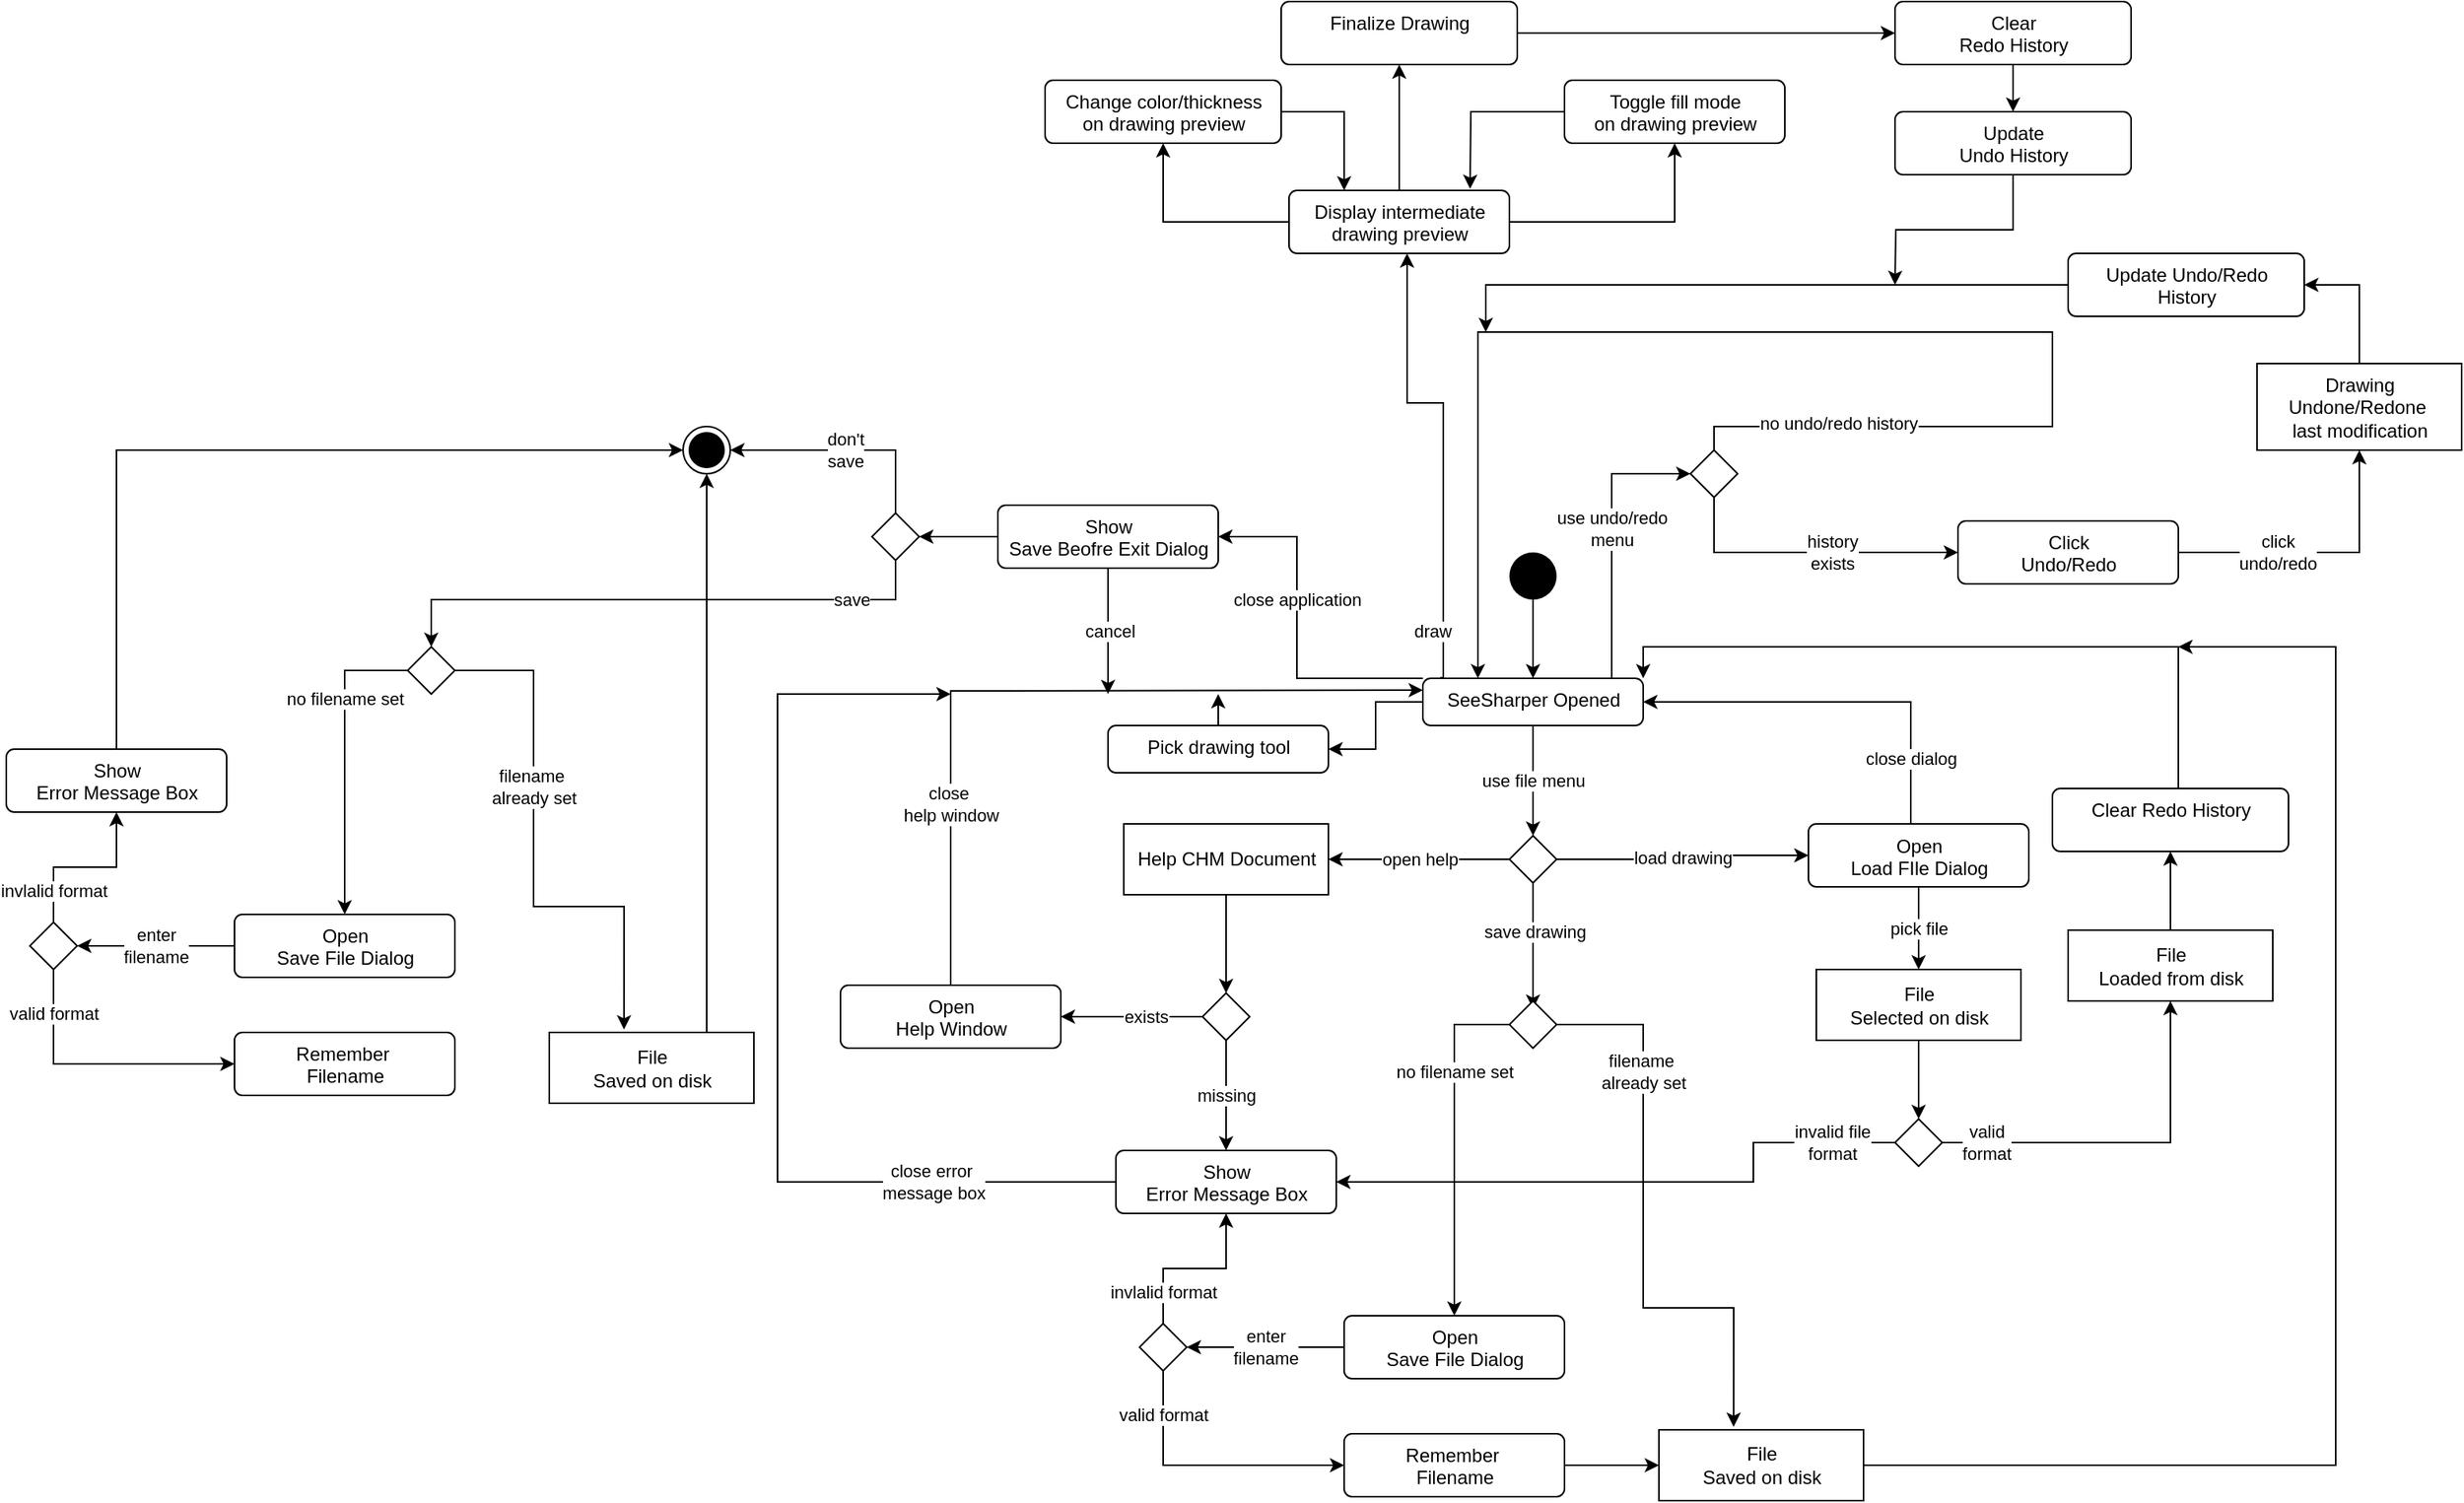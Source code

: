 <mxfile version="14.6.13" type="device"><diagram id="prtHgNgQTEPvFCAcTncT" name="Page-1"><mxGraphModel dx="2932" dy="1717" grid="1" gridSize="10" guides="1" tooltips="1" connect="1" arrows="1" fold="1" page="1" pageScale="1" pageWidth="827" pageHeight="1169" math="0" shadow="0"><root><mxCell id="0"/><mxCell id="1" parent="0"/><mxCell id="kTl7StHF0KLvcJdE2QdZ-72" style="edgeStyle=orthogonalEdgeStyle;rounded=0;orthogonalLoop=1;jettySize=auto;html=1;entryX=0.5;entryY=0;entryDx=0;entryDy=0;" parent="1" source="kTl7StHF0KLvcJdE2QdZ-2" target="kTl7StHF0KLvcJdE2QdZ-5" edge="1"><mxGeometry relative="1" as="geometry"/></mxCell><mxCell id="kTl7StHF0KLvcJdE2QdZ-2" value="" style="ellipse;fillColor=#000000;strokeColor=none;" parent="1" vertex="1"><mxGeometry x="115" y="80" width="30" height="30" as="geometry"/></mxCell><mxCell id="kTl7StHF0KLvcJdE2QdZ-21" value="use file menu" style="edgeStyle=orthogonalEdgeStyle;rounded=0;orthogonalLoop=1;jettySize=auto;html=1;entryX=0.5;entryY=0;entryDx=0;entryDy=0;" parent="1" source="kTl7StHF0KLvcJdE2QdZ-5" target="kTl7StHF0KLvcJdE2QdZ-7" edge="1"><mxGeometry relative="1" as="geometry"/></mxCell><mxCell id="kTl7StHF0KLvcJdE2QdZ-78" value="use undo/redo&lt;br&gt;menu" style="edgeStyle=orthogonalEdgeStyle;rounded=0;orthogonalLoop=1;jettySize=auto;html=1;entryX=0;entryY=0.5;entryDx=0;entryDy=0;" parent="1" source="kTl7StHF0KLvcJdE2QdZ-5" target="kTl7StHF0KLvcJdE2QdZ-79" edge="1"><mxGeometry x="0.059" relative="1" as="geometry"><mxPoint x="230" as="targetPoint"/><Array as="points"><mxPoint x="180" y="30"/></Array><mxPoint as="offset"/></mxGeometry></mxCell><mxCell id="kTl7StHF0KLvcJdE2QdZ-94" style="edgeStyle=orthogonalEdgeStyle;rounded=0;orthogonalLoop=1;jettySize=auto;html=1;exitX=0.079;exitY=-0.013;exitDx=0;exitDy=0;exitPerimeter=0;" parent="1" source="kTl7StHF0KLvcJdE2QdZ-5" edge="1"><mxGeometry relative="1" as="geometry"><mxPoint x="50" y="-110" as="targetPoint"/><Array as="points"><mxPoint x="73" y="160"/><mxPoint x="70" y="-15"/><mxPoint x="50" y="-15"/></Array></mxGeometry></mxCell><mxCell id="kTl7StHF0KLvcJdE2QdZ-95" value="draw" style="edgeLabel;html=1;align=center;verticalAlign=middle;resizable=0;points=[];" parent="kTl7StHF0KLvcJdE2QdZ-94" vertex="1" connectable="0"><mxGeometry x="-0.498" y="-2" relative="1" as="geometry"><mxPoint x="-9" y="42" as="offset"/></mxGeometry></mxCell><mxCell id="kTl7StHF0KLvcJdE2QdZ-121" style="edgeStyle=orthogonalEdgeStyle;rounded=0;orthogonalLoop=1;jettySize=auto;html=1;entryX=1;entryY=0.5;entryDx=0;entryDy=0;" parent="1" source="kTl7StHF0KLvcJdE2QdZ-5" target="kTl7StHF0KLvcJdE2QdZ-76" edge="1"><mxGeometry relative="1" as="geometry"/></mxCell><mxCell id="kTl7StHF0KLvcJdE2QdZ-123" value="close application" style="edgeStyle=orthogonalEdgeStyle;rounded=0;orthogonalLoop=1;jettySize=auto;html=1;exitX=0;exitY=0;exitDx=0;exitDy=0;" parent="1" source="kTl7StHF0KLvcJdE2QdZ-5" edge="1"><mxGeometry x="0.182" relative="1" as="geometry"><mxPoint x="-70" y="70" as="targetPoint"/><Array as="points"><mxPoint x="-20" y="160"/><mxPoint x="-20" y="70"/></Array><mxPoint as="offset"/></mxGeometry></mxCell><mxCell id="kTl7StHF0KLvcJdE2QdZ-5" value="SeeSharper Opened" style="html=1;align=center;verticalAlign=top;rounded=1;absoluteArcSize=1;arcSize=10;dashed=0;" parent="1" vertex="1"><mxGeometry x="60" y="160" width="140" height="30" as="geometry"/></mxCell><mxCell id="kTl7StHF0KLvcJdE2QdZ-20" value="load drawing" style="edgeStyle=orthogonalEdgeStyle;rounded=0;orthogonalLoop=1;jettySize=auto;html=1;entryX=0;entryY=0.5;entryDx=0;entryDy=0;" parent="1" source="kTl7StHF0KLvcJdE2QdZ-7" target="kTl7StHF0KLvcJdE2QdZ-24" edge="1"><mxGeometry relative="1" as="geometry"><mxPoint x="290" y="275" as="targetPoint"/></mxGeometry></mxCell><mxCell id="kTl7StHF0KLvcJdE2QdZ-25" value="open help" style="edgeStyle=orthogonalEdgeStyle;rounded=0;orthogonalLoop=1;jettySize=auto;html=1;entryX=1;entryY=0.5;entryDx=0;entryDy=0;" parent="1" source="kTl7StHF0KLvcJdE2QdZ-7" target="kTl7StHF0KLvcJdE2QdZ-27" edge="1"><mxGeometry relative="1" as="geometry"><mxPoint y="275" as="targetPoint"/></mxGeometry></mxCell><mxCell id="kTl7StHF0KLvcJdE2QdZ-56" style="edgeStyle=orthogonalEdgeStyle;rounded=0;orthogonalLoop=1;jettySize=auto;html=1;" parent="1" source="kTl7StHF0KLvcJdE2QdZ-7" edge="1"><mxGeometry relative="1" as="geometry"><mxPoint x="130" y="370" as="targetPoint"/></mxGeometry></mxCell><mxCell id="kTl7StHF0KLvcJdE2QdZ-57" value="save drawing" style="edgeLabel;html=1;align=center;verticalAlign=middle;resizable=0;points=[];" parent="kTl7StHF0KLvcJdE2QdZ-56" vertex="1" connectable="0"><mxGeometry x="-0.248" y="1" relative="1" as="geometry"><mxPoint as="offset"/></mxGeometry></mxCell><mxCell id="kTl7StHF0KLvcJdE2QdZ-7" value="" style="rhombus;" parent="1" vertex="1"><mxGeometry x="115" y="260" width="30" height="30" as="geometry"/></mxCell><mxCell id="kTl7StHF0KLvcJdE2QdZ-40" value="close dialog" style="edgeStyle=orthogonalEdgeStyle;rounded=0;orthogonalLoop=1;jettySize=auto;html=1;entryX=1;entryY=0.5;entryDx=0;entryDy=0;exitX=0.5;exitY=0;exitDx=0;exitDy=0;" parent="1" source="kTl7StHF0KLvcJdE2QdZ-24" target="kTl7StHF0KLvcJdE2QdZ-5" edge="1"><mxGeometry x="-0.631" relative="1" as="geometry"><Array as="points"><mxPoint x="370" y="253"/><mxPoint x="370" y="175"/></Array><mxPoint as="offset"/></mxGeometry></mxCell><mxCell id="kTl7StHF0KLvcJdE2QdZ-45" value="invalid file &lt;br&gt;format" style="edgeStyle=orthogonalEdgeStyle;rounded=0;orthogonalLoop=1;jettySize=auto;html=1;entryX=1;entryY=0.5;entryDx=0;entryDy=0;exitX=0;exitY=0.5;exitDx=0;exitDy=0;" parent="1" source="kTl7StHF0KLvcJdE2QdZ-50" target="kTl7StHF0KLvcJdE2QdZ-36" edge="1"><mxGeometry x="-0.789" relative="1" as="geometry"><mxPoint x="570" y="275" as="targetPoint"/><mxPoint x="380" y="500" as="sourcePoint"/><Array as="points"><mxPoint x="270" y="455"/><mxPoint x="270" y="480"/></Array><mxPoint as="offset"/></mxGeometry></mxCell><mxCell id="kTl7StHF0KLvcJdE2QdZ-49" value="pick file" style="edgeStyle=orthogonalEdgeStyle;rounded=0;orthogonalLoop=1;jettySize=auto;html=1;entryX=0.5;entryY=0;entryDx=0;entryDy=0;" parent="1" source="kTl7StHF0KLvcJdE2QdZ-24" target="kTl7StHF0KLvcJdE2QdZ-48" edge="1"><mxGeometry relative="1" as="geometry"/></mxCell><mxCell id="kTl7StHF0KLvcJdE2QdZ-24" value="Open&lt;br&gt;Load FIle Dialog" style="html=1;align=center;verticalAlign=top;rounded=1;absoluteArcSize=1;arcSize=10;dashed=0;" parent="1" vertex="1"><mxGeometry x="305" y="252.5" width="140" height="40" as="geometry"/></mxCell><mxCell id="kTl7StHF0KLvcJdE2QdZ-32" style="edgeStyle=orthogonalEdgeStyle;rounded=0;orthogonalLoop=1;jettySize=auto;html=1;entryX=0.5;entryY=0;entryDx=0;entryDy=0;" parent="1" source="kTl7StHF0KLvcJdE2QdZ-27" target="kTl7StHF0KLvcJdE2QdZ-31" edge="1"><mxGeometry relative="1" as="geometry"/></mxCell><mxCell id="kTl7StHF0KLvcJdE2QdZ-27" value="Help CHM Document" style="html=1;align=center;verticalAlign=middle;rounded=0;absoluteArcSize=1;arcSize=10;dashed=0;" parent="1" vertex="1"><mxGeometry x="-130" y="252.5" width="130" height="45" as="geometry"/></mxCell><mxCell id="kTl7StHF0KLvcJdE2QdZ-33" style="edgeStyle=orthogonalEdgeStyle;rounded=0;orthogonalLoop=1;jettySize=auto;html=1;entryX=1;entryY=0.5;entryDx=0;entryDy=0;" parent="1" source="kTl7StHF0KLvcJdE2QdZ-31" target="kTl7StHF0KLvcJdE2QdZ-35" edge="1"><mxGeometry relative="1" as="geometry"><mxPoint x="-190" y="375" as="targetPoint"/></mxGeometry></mxCell><mxCell id="kTl7StHF0KLvcJdE2QdZ-34" value="exists" style="edgeLabel;html=1;align=center;verticalAlign=middle;resizable=0;points=[];" parent="kTl7StHF0KLvcJdE2QdZ-33" vertex="1" connectable="0"><mxGeometry x="-0.2" relative="1" as="geometry"><mxPoint as="offset"/></mxGeometry></mxCell><mxCell id="kTl7StHF0KLvcJdE2QdZ-37" value="missing" style="edgeStyle=orthogonalEdgeStyle;rounded=0;orthogonalLoop=1;jettySize=auto;html=1;entryX=0.5;entryY=0;entryDx=0;entryDy=0;" parent="1" source="kTl7StHF0KLvcJdE2QdZ-31" target="kTl7StHF0KLvcJdE2QdZ-36" edge="1"><mxGeometry relative="1" as="geometry"/></mxCell><mxCell id="kTl7StHF0KLvcJdE2QdZ-31" value="" style="rhombus;" parent="1" vertex="1"><mxGeometry x="-80" y="360" width="30" height="30" as="geometry"/></mxCell><mxCell id="kTl7StHF0KLvcJdE2QdZ-106" style="edgeStyle=orthogonalEdgeStyle;rounded=0;orthogonalLoop=1;jettySize=auto;html=1;entryX=0;entryY=0.25;entryDx=0;entryDy=0;" parent="1" source="kTl7StHF0KLvcJdE2QdZ-35" target="kTl7StHF0KLvcJdE2QdZ-5" edge="1"><mxGeometry relative="1" as="geometry"><mxPoint x="-150" y="170" as="targetPoint"/><Array as="points"><mxPoint x="-240" y="168"/><mxPoint x="-230" y="168"/></Array></mxGeometry></mxCell><mxCell id="kTl7StHF0KLvcJdE2QdZ-107" value="close&amp;nbsp;&lt;br&gt;help window" style="edgeLabel;html=1;align=center;verticalAlign=middle;resizable=0;points=[];" parent="kTl7StHF0KLvcJdE2QdZ-106" vertex="1" connectable="0"><mxGeometry x="-0.372" relative="1" as="geometry"><mxPoint y="38" as="offset"/></mxGeometry></mxCell><mxCell id="kTl7StHF0KLvcJdE2QdZ-35" value="Open&lt;br&gt;Help Window" style="html=1;align=center;verticalAlign=top;rounded=1;absoluteArcSize=1;arcSize=10;dashed=0;" parent="1" vertex="1"><mxGeometry x="-310" y="355" width="140" height="40" as="geometry"/></mxCell><mxCell id="kTl7StHF0KLvcJdE2QdZ-47" value="close error&amp;nbsp;&lt;br&gt;message box" style="edgeStyle=orthogonalEdgeStyle;rounded=0;orthogonalLoop=1;jettySize=auto;html=1;" parent="1" source="kTl7StHF0KLvcJdE2QdZ-36" edge="1"><mxGeometry x="-0.635" relative="1" as="geometry"><mxPoint x="-240" y="170" as="targetPoint"/><Array as="points"><mxPoint x="-350" y="480"/><mxPoint x="-350" y="170"/></Array><mxPoint as="offset"/></mxGeometry></mxCell><mxCell id="kTl7StHF0KLvcJdE2QdZ-36" value="Show&lt;br&gt;Error Message Box" style="html=1;align=center;verticalAlign=top;rounded=1;absoluteArcSize=1;arcSize=10;dashed=0;" parent="1" vertex="1"><mxGeometry x="-135" y="460" width="140" height="40" as="geometry"/></mxCell><mxCell id="kTl7StHF0KLvcJdE2QdZ-52" style="edgeStyle=orthogonalEdgeStyle;rounded=0;orthogonalLoop=1;jettySize=auto;html=1;entryX=0.5;entryY=0;entryDx=0;entryDy=0;" parent="1" source="kTl7StHF0KLvcJdE2QdZ-48" target="kTl7StHF0KLvcJdE2QdZ-50" edge="1"><mxGeometry relative="1" as="geometry"/></mxCell><mxCell id="kTl7StHF0KLvcJdE2QdZ-48" value="File&lt;br&gt;Selected on disk" style="html=1;align=center;verticalAlign=middle;rounded=0;absoluteArcSize=1;arcSize=10;dashed=0;" parent="1" vertex="1"><mxGeometry x="310" y="345" width="130" height="45" as="geometry"/></mxCell><mxCell id="kTl7StHF0KLvcJdE2QdZ-51" value="valid &lt;br&gt;format" style="edgeStyle=orthogonalEdgeStyle;rounded=0;orthogonalLoop=1;jettySize=auto;html=1;exitX=1;exitY=0.5;exitDx=0;exitDy=0;entryX=0.5;entryY=1;entryDx=0;entryDy=0;" parent="1" source="kTl7StHF0KLvcJdE2QdZ-50" target="kTl7StHF0KLvcJdE2QdZ-81" edge="1"><mxGeometry x="-0.76" relative="1" as="geometry"><mxPoint x="540" y="355" as="targetPoint"/><mxPoint as="offset"/></mxGeometry></mxCell><mxCell id="kTl7StHF0KLvcJdE2QdZ-50" value="" style="rhombus;" parent="1" vertex="1"><mxGeometry x="360" y="440" width="30" height="30" as="geometry"/></mxCell><mxCell id="kTl7StHF0KLvcJdE2QdZ-59" value="no filename set" style="edgeStyle=orthogonalEdgeStyle;rounded=0;orthogonalLoop=1;jettySize=auto;html=1;entryX=0.5;entryY=0;entryDx=0;entryDy=0;" parent="1" source="kTl7StHF0KLvcJdE2QdZ-58" target="kTl7StHF0KLvcJdE2QdZ-61" edge="1"><mxGeometry x="-0.409" relative="1" as="geometry"><mxPoint x="50" y="520" as="targetPoint"/><Array as="points"><mxPoint x="80" y="380"/><mxPoint x="80" y="545"/></Array><mxPoint as="offset"/></mxGeometry></mxCell><mxCell id="kTl7StHF0KLvcJdE2QdZ-69" value="filename&amp;nbsp;&lt;br&gt;already set" style="edgeStyle=orthogonalEdgeStyle;rounded=0;orthogonalLoop=1;jettySize=auto;html=1;entryX=0.365;entryY=-0.042;entryDx=0;entryDy=0;entryPerimeter=0;" parent="1" source="kTl7StHF0KLvcJdE2QdZ-58" target="kTl7StHF0KLvcJdE2QdZ-67" edge="1"><mxGeometry x="-0.538" relative="1" as="geometry"><Array as="points"><mxPoint x="200" y="380"/><mxPoint x="200" y="560"/><mxPoint x="258" y="560"/></Array><mxPoint as="offset"/></mxGeometry></mxCell><mxCell id="kTl7StHF0KLvcJdE2QdZ-58" value="" style="rhombus;" parent="1" vertex="1"><mxGeometry x="115" y="365" width="30" height="30" as="geometry"/></mxCell><mxCell id="kTl7StHF0KLvcJdE2QdZ-63" value="enter&lt;br&gt;filename" style="edgeStyle=orthogonalEdgeStyle;rounded=0;orthogonalLoop=1;jettySize=auto;html=1;entryX=1;entryY=0.5;entryDx=0;entryDy=0;" parent="1" source="kTl7StHF0KLvcJdE2QdZ-61" target="kTl7StHF0KLvcJdE2QdZ-62" edge="1"><mxGeometry relative="1" as="geometry"/></mxCell><mxCell id="kTl7StHF0KLvcJdE2QdZ-61" value="Open&lt;br&gt;Save File Dialog" style="html=1;align=center;verticalAlign=top;rounded=1;absoluteArcSize=1;arcSize=10;dashed=0;" parent="1" vertex="1"><mxGeometry x="10" y="565" width="140" height="40" as="geometry"/></mxCell><mxCell id="kTl7StHF0KLvcJdE2QdZ-64" value="invlalid format" style="edgeStyle=orthogonalEdgeStyle;rounded=0;orthogonalLoop=1;jettySize=auto;html=1;entryX=0.5;entryY=1;entryDx=0;entryDy=0;" parent="1" source="kTl7StHF0KLvcJdE2QdZ-62" target="kTl7StHF0KLvcJdE2QdZ-36" edge="1"><mxGeometry x="-0.636" relative="1" as="geometry"><mxPoint as="offset"/></mxGeometry></mxCell><mxCell id="kTl7StHF0KLvcJdE2QdZ-65" value="valid format" style="edgeStyle=orthogonalEdgeStyle;rounded=0;orthogonalLoop=1;jettySize=auto;html=1;entryX=0;entryY=0.5;entryDx=0;entryDy=0;" parent="1" source="kTl7StHF0KLvcJdE2QdZ-62" target="kTl7StHF0KLvcJdE2QdZ-66" edge="1"><mxGeometry x="-0.684" relative="1" as="geometry"><mxPoint x="-105" y="680" as="targetPoint"/><Array as="points"><mxPoint x="-105" y="660"/></Array><mxPoint as="offset"/></mxGeometry></mxCell><mxCell id="kTl7StHF0KLvcJdE2QdZ-62" value="" style="rhombus;" parent="1" vertex="1"><mxGeometry x="-120" y="570" width="30" height="30" as="geometry"/></mxCell><mxCell id="kTl7StHF0KLvcJdE2QdZ-68" style="edgeStyle=orthogonalEdgeStyle;rounded=0;orthogonalLoop=1;jettySize=auto;html=1;" parent="1" source="kTl7StHF0KLvcJdE2QdZ-66" target="kTl7StHF0KLvcJdE2QdZ-67" edge="1"><mxGeometry relative="1" as="geometry"/></mxCell><mxCell id="kTl7StHF0KLvcJdE2QdZ-66" value="Remember&amp;nbsp;&lt;br&gt;Filename" style="html=1;align=center;verticalAlign=top;rounded=1;absoluteArcSize=1;arcSize=10;dashed=0;" parent="1" vertex="1"><mxGeometry x="10" y="640" width="140" height="40" as="geometry"/></mxCell><mxCell id="kTl7StHF0KLvcJdE2QdZ-71" style="edgeStyle=orthogonalEdgeStyle;rounded=0;orthogonalLoop=1;jettySize=auto;html=1;" parent="1" source="kTl7StHF0KLvcJdE2QdZ-67" edge="1"><mxGeometry relative="1" as="geometry"><mxPoint x="540" y="140" as="targetPoint"/><Array as="points"><mxPoint x="640" y="660"/><mxPoint x="640" y="140"/></Array></mxGeometry></mxCell><mxCell id="kTl7StHF0KLvcJdE2QdZ-67" value="File&lt;br&gt;Saved on disk" style="html=1;align=center;verticalAlign=middle;rounded=0;absoluteArcSize=1;arcSize=10;dashed=0;" parent="1" vertex="1"><mxGeometry x="210" y="637.5" width="130" height="45" as="geometry"/></mxCell><mxCell id="kTl7StHF0KLvcJdE2QdZ-122" style="edgeStyle=orthogonalEdgeStyle;rounded=0;orthogonalLoop=1;jettySize=auto;html=1;" parent="1" source="kTl7StHF0KLvcJdE2QdZ-76" edge="1"><mxGeometry relative="1" as="geometry"><mxPoint x="-70" y="170" as="targetPoint"/></mxGeometry></mxCell><mxCell id="kTl7StHF0KLvcJdE2QdZ-76" value="Pick drawing tool" style="html=1;align=center;verticalAlign=top;rounded=1;absoluteArcSize=1;arcSize=10;dashed=0;" parent="1" vertex="1"><mxGeometry x="-140" y="190" width="140" height="30" as="geometry"/></mxCell><mxCell id="kTl7StHF0KLvcJdE2QdZ-80" value="history&lt;br&gt;exists" style="edgeStyle=orthogonalEdgeStyle;rounded=0;orthogonalLoop=1;jettySize=auto;html=1;entryX=0;entryY=0.5;entryDx=0;entryDy=0;" parent="1" source="kTl7StHF0KLvcJdE2QdZ-79" target="kTl7StHF0KLvcJdE2QdZ-87" edge="1"><mxGeometry x="0.158" relative="1" as="geometry"><mxPoint x="340" y="82.5" as="targetPoint"/><Array as="points"><mxPoint x="245" y="80"/><mxPoint x="400" y="80"/></Array><mxPoint as="offset"/></mxGeometry></mxCell><mxCell id="kTl7StHF0KLvcJdE2QdZ-79" value="" style="rhombus;" parent="1" vertex="1"><mxGeometry x="230" y="15" width="30" height="30" as="geometry"/></mxCell><mxCell id="kTl7StHF0KLvcJdE2QdZ-81" value="Drawing&lt;br&gt;Loaded from disk" style="html=1;align=center;verticalAlign=middle;rounded=0;absoluteArcSize=1;arcSize=10;dashed=0;" parent="1" vertex="1"><mxGeometry x="470" y="320" width="130" height="45" as="geometry"/></mxCell><mxCell id="kTl7StHF0KLvcJdE2QdZ-82" value="Drawing&lt;br&gt;Loaded from disk" style="html=1;align=center;verticalAlign=middle;rounded=0;absoluteArcSize=1;arcSize=10;dashed=0;" parent="1" vertex="1"><mxGeometry x="470" y="320" width="130" height="45" as="geometry"/></mxCell><mxCell id="kTl7StHF0KLvcJdE2QdZ-88" style="edgeStyle=orthogonalEdgeStyle;rounded=0;orthogonalLoop=1;jettySize=auto;html=1;entryX=0.25;entryY=0;entryDx=0;entryDy=0;exitX=0.5;exitY=0;exitDx=0;exitDy=0;" parent="1" source="kTl7StHF0KLvcJdE2QdZ-79" target="kTl7StHF0KLvcJdE2QdZ-5" edge="1"><mxGeometry relative="1" as="geometry"><mxPoint x="300" y="-10" as="sourcePoint"/><Array as="points"><mxPoint x="245"/><mxPoint x="460"/><mxPoint x="460" y="-60"/><mxPoint x="95" y="-60"/></Array></mxGeometry></mxCell><mxCell id="kTl7StHF0KLvcJdE2QdZ-104" value="no undo/redo history" style="edgeLabel;html=1;align=center;verticalAlign=middle;resizable=0;points=[];" parent="kTl7StHF0KLvcJdE2QdZ-88" vertex="1" connectable="0"><mxGeometry x="-0.785" y="2" relative="1" as="geometry"><mxPoint as="offset"/></mxGeometry></mxCell><mxCell id="kTl7StHF0KLvcJdE2QdZ-90" value="click &lt;br&gt;undo/redo" style="edgeStyle=orthogonalEdgeStyle;rounded=0;orthogonalLoop=1;jettySize=auto;html=1;entryX=0.5;entryY=1;entryDx=0;entryDy=0;" parent="1" source="kTl7StHF0KLvcJdE2QdZ-87" target="kTl7StHF0KLvcJdE2QdZ-92" edge="1"><mxGeometry x="-0.3" relative="1" as="geometry"><mxPoint x="680" y="80" as="targetPoint"/><mxPoint as="offset"/></mxGeometry></mxCell><mxCell id="kTl7StHF0KLvcJdE2QdZ-87" value="Click&lt;br&gt;Undo/Redo" style="html=1;align=center;verticalAlign=top;rounded=1;absoluteArcSize=1;arcSize=10;dashed=0;" parent="1" vertex="1"><mxGeometry x="400" y="60" width="140" height="40" as="geometry"/></mxCell><mxCell id="kTl7StHF0KLvcJdE2QdZ-115" style="edgeStyle=orthogonalEdgeStyle;rounded=0;orthogonalLoop=1;jettySize=auto;html=1;entryX=0.5;entryY=1;entryDx=0;entryDy=0;" parent="1" source="kTl7StHF0KLvcJdE2QdZ-91" target="kTl7StHF0KLvcJdE2QdZ-114" edge="1"><mxGeometry relative="1" as="geometry"/></mxCell><mxCell id="kTl7StHF0KLvcJdE2QdZ-91" value="File&lt;br&gt;Loaded from disk" style="html=1;align=center;verticalAlign=middle;rounded=0;absoluteArcSize=1;arcSize=10;dashed=0;" parent="1" vertex="1"><mxGeometry x="470" y="320" width="130" height="45" as="geometry"/></mxCell><mxCell id="kTl7StHF0KLvcJdE2QdZ-93" style="edgeStyle=orthogonalEdgeStyle;rounded=0;orthogonalLoop=1;jettySize=auto;html=1;entryX=1;entryY=0.5;entryDx=0;entryDy=0;" parent="1" source="kTl7StHF0KLvcJdE2QdZ-92" target="kTl7StHF0KLvcJdE2QdZ-117" edge="1"><mxGeometry relative="1" as="geometry"><mxPoint x="580" y="-60" as="targetPoint"/><Array as="points"><mxPoint x="655" y="-90"/></Array></mxGeometry></mxCell><mxCell id="kTl7StHF0KLvcJdE2QdZ-92" value="Drawing&lt;br&gt;Undone/Redone&amp;nbsp;&lt;br&gt;last modification" style="html=1;align=center;verticalAlign=middle;rounded=0;absoluteArcSize=1;arcSize=10;dashed=0;" parent="1" vertex="1"><mxGeometry x="590" y="-40" width="130" height="55" as="geometry"/></mxCell><mxCell id="kTl7StHF0KLvcJdE2QdZ-97" style="edgeStyle=orthogonalEdgeStyle;rounded=0;orthogonalLoop=1;jettySize=auto;html=1;entryX=0.5;entryY=1;entryDx=0;entryDy=0;" parent="1" source="kTl7StHF0KLvcJdE2QdZ-96" target="kTl7StHF0KLvcJdE2QdZ-99" edge="1"><mxGeometry relative="1" as="geometry"><mxPoint x="-150" y="-250" as="targetPoint"/></mxGeometry></mxCell><mxCell id="kTl7StHF0KLvcJdE2QdZ-100" style="edgeStyle=orthogonalEdgeStyle;rounded=0;orthogonalLoop=1;jettySize=auto;html=1;entryX=0.5;entryY=1;entryDx=0;entryDy=0;" parent="1" source="kTl7StHF0KLvcJdE2QdZ-96" target="kTl7StHF0KLvcJdE2QdZ-102" edge="1"><mxGeometry relative="1" as="geometry"><mxPoint x="230" y="-250" as="targetPoint"/></mxGeometry></mxCell><mxCell id="kTl7StHF0KLvcJdE2QdZ-110" style="edgeStyle=orthogonalEdgeStyle;rounded=0;orthogonalLoop=1;jettySize=auto;html=1;" parent="1" source="kTl7StHF0KLvcJdE2QdZ-96" edge="1"><mxGeometry relative="1" as="geometry"><mxPoint x="45" y="-230" as="targetPoint"/></mxGeometry></mxCell><mxCell id="kTl7StHF0KLvcJdE2QdZ-96" value="Display intermediate&lt;br&gt;drawing preview" style="html=1;align=center;verticalAlign=top;rounded=1;absoluteArcSize=1;arcSize=10;dashed=0;" parent="1" vertex="1"><mxGeometry x="-25" y="-150" width="140" height="40" as="geometry"/></mxCell><mxCell id="kTl7StHF0KLvcJdE2QdZ-108" style="edgeStyle=orthogonalEdgeStyle;rounded=0;orthogonalLoop=1;jettySize=auto;html=1;entryX=0.25;entryY=0;entryDx=0;entryDy=0;" parent="1" source="kTl7StHF0KLvcJdE2QdZ-99" target="kTl7StHF0KLvcJdE2QdZ-96" edge="1"><mxGeometry relative="1" as="geometry"/></mxCell><mxCell id="kTl7StHF0KLvcJdE2QdZ-99" value="Change color/thickness&lt;br&gt;on drawing preview" style="html=1;align=center;verticalAlign=top;rounded=1;absoluteArcSize=1;arcSize=10;dashed=0;" parent="1" vertex="1"><mxGeometry x="-180" y="-220" width="150" height="40" as="geometry"/></mxCell><mxCell id="kTl7StHF0KLvcJdE2QdZ-109" style="edgeStyle=orthogonalEdgeStyle;rounded=0;orthogonalLoop=1;jettySize=auto;html=1;" parent="1" source="kTl7StHF0KLvcJdE2QdZ-102" edge="1"><mxGeometry relative="1" as="geometry"><mxPoint x="90" y="-151" as="targetPoint"/></mxGeometry></mxCell><mxCell id="kTl7StHF0KLvcJdE2QdZ-102" value="Toggle fill mode&lt;br&gt;on drawing preview" style="html=1;align=center;verticalAlign=top;rounded=1;absoluteArcSize=1;arcSize=10;dashed=0;" parent="1" vertex="1"><mxGeometry x="150" y="-220" width="140" height="40" as="geometry"/></mxCell><mxCell id="kTl7StHF0KLvcJdE2QdZ-112" style="edgeStyle=orthogonalEdgeStyle;rounded=0;orthogonalLoop=1;jettySize=auto;html=1;" parent="1" source="kTl7StHF0KLvcJdE2QdZ-111" edge="1"><mxGeometry relative="1" as="geometry"><mxPoint x="360" y="-250" as="targetPoint"/></mxGeometry></mxCell><mxCell id="kTl7StHF0KLvcJdE2QdZ-111" value="Finalize Drawing" style="html=1;align=center;verticalAlign=top;rounded=1;absoluteArcSize=1;arcSize=10;dashed=0;" parent="1" vertex="1"><mxGeometry x="-30" y="-270" width="150" height="40" as="geometry"/></mxCell><mxCell id="kTl7StHF0KLvcJdE2QdZ-120" style="edgeStyle=orthogonalEdgeStyle;rounded=0;orthogonalLoop=1;jettySize=auto;html=1;exitX=0.5;exitY=1;exitDx=0;exitDy=0;" parent="1" source="kTl7StHF0KLvcJdE2QdZ-152" edge="1"><mxGeometry relative="1" as="geometry"><mxPoint x="360" y="-90" as="targetPoint"/></mxGeometry></mxCell><mxCell id="kTl7StHF0KLvcJdE2QdZ-153" style="edgeStyle=orthogonalEdgeStyle;rounded=0;orthogonalLoop=1;jettySize=auto;html=1;entryX=0.5;entryY=0;entryDx=0;entryDy=0;" parent="1" source="kTl7StHF0KLvcJdE2QdZ-113" target="kTl7StHF0KLvcJdE2QdZ-152" edge="1"><mxGeometry relative="1" as="geometry"/></mxCell><mxCell id="kTl7StHF0KLvcJdE2QdZ-113" value="Clear &lt;br&gt;Redo History" style="html=1;align=center;verticalAlign=top;rounded=1;absoluteArcSize=1;arcSize=10;dashed=0;" parent="1" vertex="1"><mxGeometry x="360" y="-270" width="150" height="40" as="geometry"/></mxCell><mxCell id="kTl7StHF0KLvcJdE2QdZ-116" style="edgeStyle=orthogonalEdgeStyle;rounded=0;orthogonalLoop=1;jettySize=auto;html=1;entryX=1;entryY=0;entryDx=0;entryDy=0;" parent="1" source="kTl7StHF0KLvcJdE2QdZ-114" target="kTl7StHF0KLvcJdE2QdZ-5" edge="1"><mxGeometry relative="1" as="geometry"><Array as="points"><mxPoint x="540" y="140"/><mxPoint x="200" y="140"/></Array></mxGeometry></mxCell><mxCell id="kTl7StHF0KLvcJdE2QdZ-114" value="Clear Redo History" style="html=1;align=center;verticalAlign=top;rounded=1;absoluteArcSize=1;arcSize=10;dashed=0;" parent="1" vertex="1"><mxGeometry x="460" y="230" width="150" height="40" as="geometry"/></mxCell><mxCell id="kTl7StHF0KLvcJdE2QdZ-118" style="edgeStyle=orthogonalEdgeStyle;rounded=0;orthogonalLoop=1;jettySize=auto;html=1;" parent="1" source="kTl7StHF0KLvcJdE2QdZ-117" edge="1"><mxGeometry relative="1" as="geometry"><mxPoint x="100" y="-60" as="targetPoint"/><Array as="points"><mxPoint x="100" y="-90"/></Array></mxGeometry></mxCell><mxCell id="kTl7StHF0KLvcJdE2QdZ-117" value="Update Undo/Redo&lt;br&gt;History" style="html=1;align=center;verticalAlign=top;rounded=1;absoluteArcSize=1;arcSize=10;dashed=0;" parent="1" vertex="1"><mxGeometry x="470" y="-110" width="150" height="40" as="geometry"/></mxCell><mxCell id="kTl7StHF0KLvcJdE2QdZ-126" value="cancel" style="edgeStyle=orthogonalEdgeStyle;rounded=0;orthogonalLoop=1;jettySize=auto;html=1;" parent="1" source="kTl7StHF0KLvcJdE2QdZ-124" edge="1"><mxGeometry relative="1" as="geometry"><mxPoint x="-140" y="170" as="targetPoint"/></mxGeometry></mxCell><mxCell id="kTl7StHF0KLvcJdE2QdZ-127" style="edgeStyle=orthogonalEdgeStyle;rounded=0;orthogonalLoop=1;jettySize=auto;html=1;entryX=1;entryY=0.5;entryDx=0;entryDy=0;" parent="1" source="kTl7StHF0KLvcJdE2QdZ-124" target="kTl7StHF0KLvcJdE2QdZ-130" edge="1"><mxGeometry relative="1" as="geometry"><mxPoint x="-270" y="70" as="targetPoint"/></mxGeometry></mxCell><mxCell id="kTl7StHF0KLvcJdE2QdZ-124" value="Show&lt;br&gt;Save Beofre Exit Dialog" style="html=1;align=center;verticalAlign=top;rounded=1;absoluteArcSize=1;arcSize=10;dashed=0;" parent="1" vertex="1"><mxGeometry x="-210" y="50" width="140" height="40" as="geometry"/></mxCell><mxCell id="kTl7StHF0KLvcJdE2QdZ-128" value="" style="ellipse;html=1;shape=endState;fillColor=#000000;strokeColor=#000000;" parent="1" vertex="1"><mxGeometry x="-410" width="30" height="30" as="geometry"/></mxCell><mxCell id="kTl7StHF0KLvcJdE2QdZ-135" value="save" style="edgeStyle=orthogonalEdgeStyle;rounded=0;orthogonalLoop=1;jettySize=auto;html=1;entryX=0.5;entryY=0;entryDx=0;entryDy=0;" parent="1" source="kTl7StHF0KLvcJdE2QdZ-130" target="kTl7StHF0KLvcJdE2QdZ-139" edge="1"><mxGeometry x="-0.696" relative="1" as="geometry"><mxPoint x="-500" y="110" as="targetPoint"/><Array as="points"><mxPoint x="-275" y="110"/></Array><mxPoint as="offset"/></mxGeometry></mxCell><mxCell id="kTl7StHF0KLvcJdE2QdZ-151" value="don't&lt;br&gt;save" style="edgeStyle=orthogonalEdgeStyle;rounded=0;orthogonalLoop=1;jettySize=auto;html=1;entryX=1;entryY=0.5;entryDx=0;entryDy=0;" parent="1" source="kTl7StHF0KLvcJdE2QdZ-130" target="kTl7StHF0KLvcJdE2QdZ-128" edge="1"><mxGeometry relative="1" as="geometry"><Array as="points"><mxPoint x="-275" y="15"/></Array></mxGeometry></mxCell><mxCell id="kTl7StHF0KLvcJdE2QdZ-130" value="" style="rhombus;" parent="1" vertex="1"><mxGeometry x="-290" y="55" width="30" height="30" as="geometry"/></mxCell><mxCell id="kTl7StHF0KLvcJdE2QdZ-148" style="edgeStyle=orthogonalEdgeStyle;rounded=0;orthogonalLoop=1;jettySize=auto;html=1;entryX=0;entryY=0.5;entryDx=0;entryDy=0;" parent="1" source="kTl7StHF0KLvcJdE2QdZ-136" target="kTl7StHF0KLvcJdE2QdZ-128" edge="1"><mxGeometry relative="1" as="geometry"><mxPoint x="-770" y="-30" as="targetPoint"/><Array as="points"><mxPoint x="-770" y="15"/></Array></mxGeometry></mxCell><mxCell id="kTl7StHF0KLvcJdE2QdZ-136" value="Show&lt;br&gt;Error Message Box" style="html=1;align=center;verticalAlign=top;rounded=1;absoluteArcSize=1;arcSize=10;dashed=0;" parent="1" vertex="1"><mxGeometry x="-840" y="205" width="140" height="40" as="geometry"/></mxCell><mxCell id="kTl7StHF0KLvcJdE2QdZ-137" value="no filename set" style="edgeStyle=orthogonalEdgeStyle;rounded=0;orthogonalLoop=1;jettySize=auto;html=1;entryX=0.5;entryY=0;entryDx=0;entryDy=0;" parent="1" source="kTl7StHF0KLvcJdE2QdZ-139" target="kTl7StHF0KLvcJdE2QdZ-141" edge="1"><mxGeometry x="-0.409" relative="1" as="geometry"><mxPoint x="-655" y="265" as="targetPoint"/><Array as="points"><mxPoint x="-625" y="155"/></Array><mxPoint as="offset"/></mxGeometry></mxCell><mxCell id="kTl7StHF0KLvcJdE2QdZ-138" value="filename&amp;nbsp;&lt;br&gt;already set" style="edgeStyle=orthogonalEdgeStyle;rounded=0;orthogonalLoop=1;jettySize=auto;html=1;entryX=0.365;entryY=-0.042;entryDx=0;entryDy=0;entryPerimeter=0;" parent="1" source="kTl7StHF0KLvcJdE2QdZ-139" target="kTl7StHF0KLvcJdE2QdZ-146" edge="1"><mxGeometry x="-0.262" relative="1" as="geometry"><Array as="points"><mxPoint x="-505" y="155"/><mxPoint x="-505" y="305"/><mxPoint x="-447" y="305"/></Array><mxPoint as="offset"/></mxGeometry></mxCell><mxCell id="kTl7StHF0KLvcJdE2QdZ-139" value="" style="rhombus;" parent="1" vertex="1"><mxGeometry x="-585" y="140" width="30" height="30" as="geometry"/></mxCell><mxCell id="kTl7StHF0KLvcJdE2QdZ-140" value="enter&lt;br&gt;filename" style="edgeStyle=orthogonalEdgeStyle;rounded=0;orthogonalLoop=1;jettySize=auto;html=1;entryX=1;entryY=0.5;entryDx=0;entryDy=0;" parent="1" source="kTl7StHF0KLvcJdE2QdZ-141" target="kTl7StHF0KLvcJdE2QdZ-144" edge="1"><mxGeometry relative="1" as="geometry"/></mxCell><mxCell id="kTl7StHF0KLvcJdE2QdZ-141" value="Open&lt;br&gt;Save File Dialog" style="html=1;align=center;verticalAlign=top;rounded=1;absoluteArcSize=1;arcSize=10;dashed=0;" parent="1" vertex="1"><mxGeometry x="-695" y="310" width="140" height="40" as="geometry"/></mxCell><mxCell id="kTl7StHF0KLvcJdE2QdZ-142" value="invlalid format" style="edgeStyle=orthogonalEdgeStyle;rounded=0;orthogonalLoop=1;jettySize=auto;html=1;entryX=0.5;entryY=1;entryDx=0;entryDy=0;" parent="1" source="kTl7StHF0KLvcJdE2QdZ-144" target="kTl7StHF0KLvcJdE2QdZ-136" edge="1"><mxGeometry x="-0.636" relative="1" as="geometry"><mxPoint as="offset"/></mxGeometry></mxCell><mxCell id="kTl7StHF0KLvcJdE2QdZ-143" value="valid format" style="edgeStyle=orthogonalEdgeStyle;rounded=0;orthogonalLoop=1;jettySize=auto;html=1;entryX=0;entryY=0.5;entryDx=0;entryDy=0;" parent="1" source="kTl7StHF0KLvcJdE2QdZ-144" target="kTl7StHF0KLvcJdE2QdZ-145" edge="1"><mxGeometry x="-0.684" relative="1" as="geometry"><mxPoint x="-810" y="425" as="targetPoint"/><Array as="points"><mxPoint x="-810" y="405"/></Array><mxPoint as="offset"/></mxGeometry></mxCell><mxCell id="kTl7StHF0KLvcJdE2QdZ-144" value="" style="rhombus;" parent="1" vertex="1"><mxGeometry x="-825" y="315" width="30" height="30" as="geometry"/></mxCell><mxCell id="kTl7StHF0KLvcJdE2QdZ-145" value="Remember&amp;nbsp;&lt;br&gt;Filename" style="html=1;align=center;verticalAlign=top;rounded=1;absoluteArcSize=1;arcSize=10;dashed=0;" parent="1" vertex="1"><mxGeometry x="-695" y="385" width="140" height="40" as="geometry"/></mxCell><mxCell id="kTl7StHF0KLvcJdE2QdZ-150" style="edgeStyle=orthogonalEdgeStyle;rounded=0;orthogonalLoop=1;jettySize=auto;html=1;entryX=0.5;entryY=1;entryDx=0;entryDy=0;" parent="1" source="kTl7StHF0KLvcJdE2QdZ-146" target="kTl7StHF0KLvcJdE2QdZ-128" edge="1"><mxGeometry relative="1" as="geometry"><mxPoint x="-400" y="40" as="targetPoint"/><Array as="points"><mxPoint x="-395" y="290"/><mxPoint x="-395" y="290"/></Array></mxGeometry></mxCell><mxCell id="kTl7StHF0KLvcJdE2QdZ-146" value="File&lt;br&gt;Saved on disk" style="html=1;align=center;verticalAlign=middle;rounded=0;absoluteArcSize=1;arcSize=10;dashed=0;" parent="1" vertex="1"><mxGeometry x="-495" y="385" width="130" height="45" as="geometry"/></mxCell><mxCell id="kTl7StHF0KLvcJdE2QdZ-152" value="Update&lt;br&gt;Undo History" style="html=1;align=center;verticalAlign=top;rounded=1;absoluteArcSize=1;arcSize=10;dashed=0;" parent="1" vertex="1"><mxGeometry x="360" y="-200" width="150" height="40" as="geometry"/></mxCell></root></mxGraphModel></diagram></mxfile>